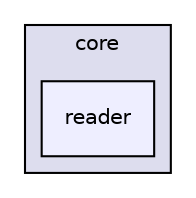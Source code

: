 digraph "src/core/reader" {
  compound=true
  node [ fontsize="10", fontname="Helvetica"];
  edge [ labelfontsize="10", labelfontname="Helvetica"];
  subgraph clusterdir_aebb8dcc11953d78e620bbef0b9e2183 {
    graph [ bgcolor="#ddddee", pencolor="black", label="core" fontname="Helvetica", fontsize="10", URL="dir_aebb8dcc11953d78e620bbef0b9e2183.html"]
  dir_f0bc79fcfb3638d768804a9bbcca633f [shape=box, label="reader", style="filled", fillcolor="#eeeeff", pencolor="black", URL="dir_f0bc79fcfb3638d768804a9bbcca633f.html"];
  }
}
